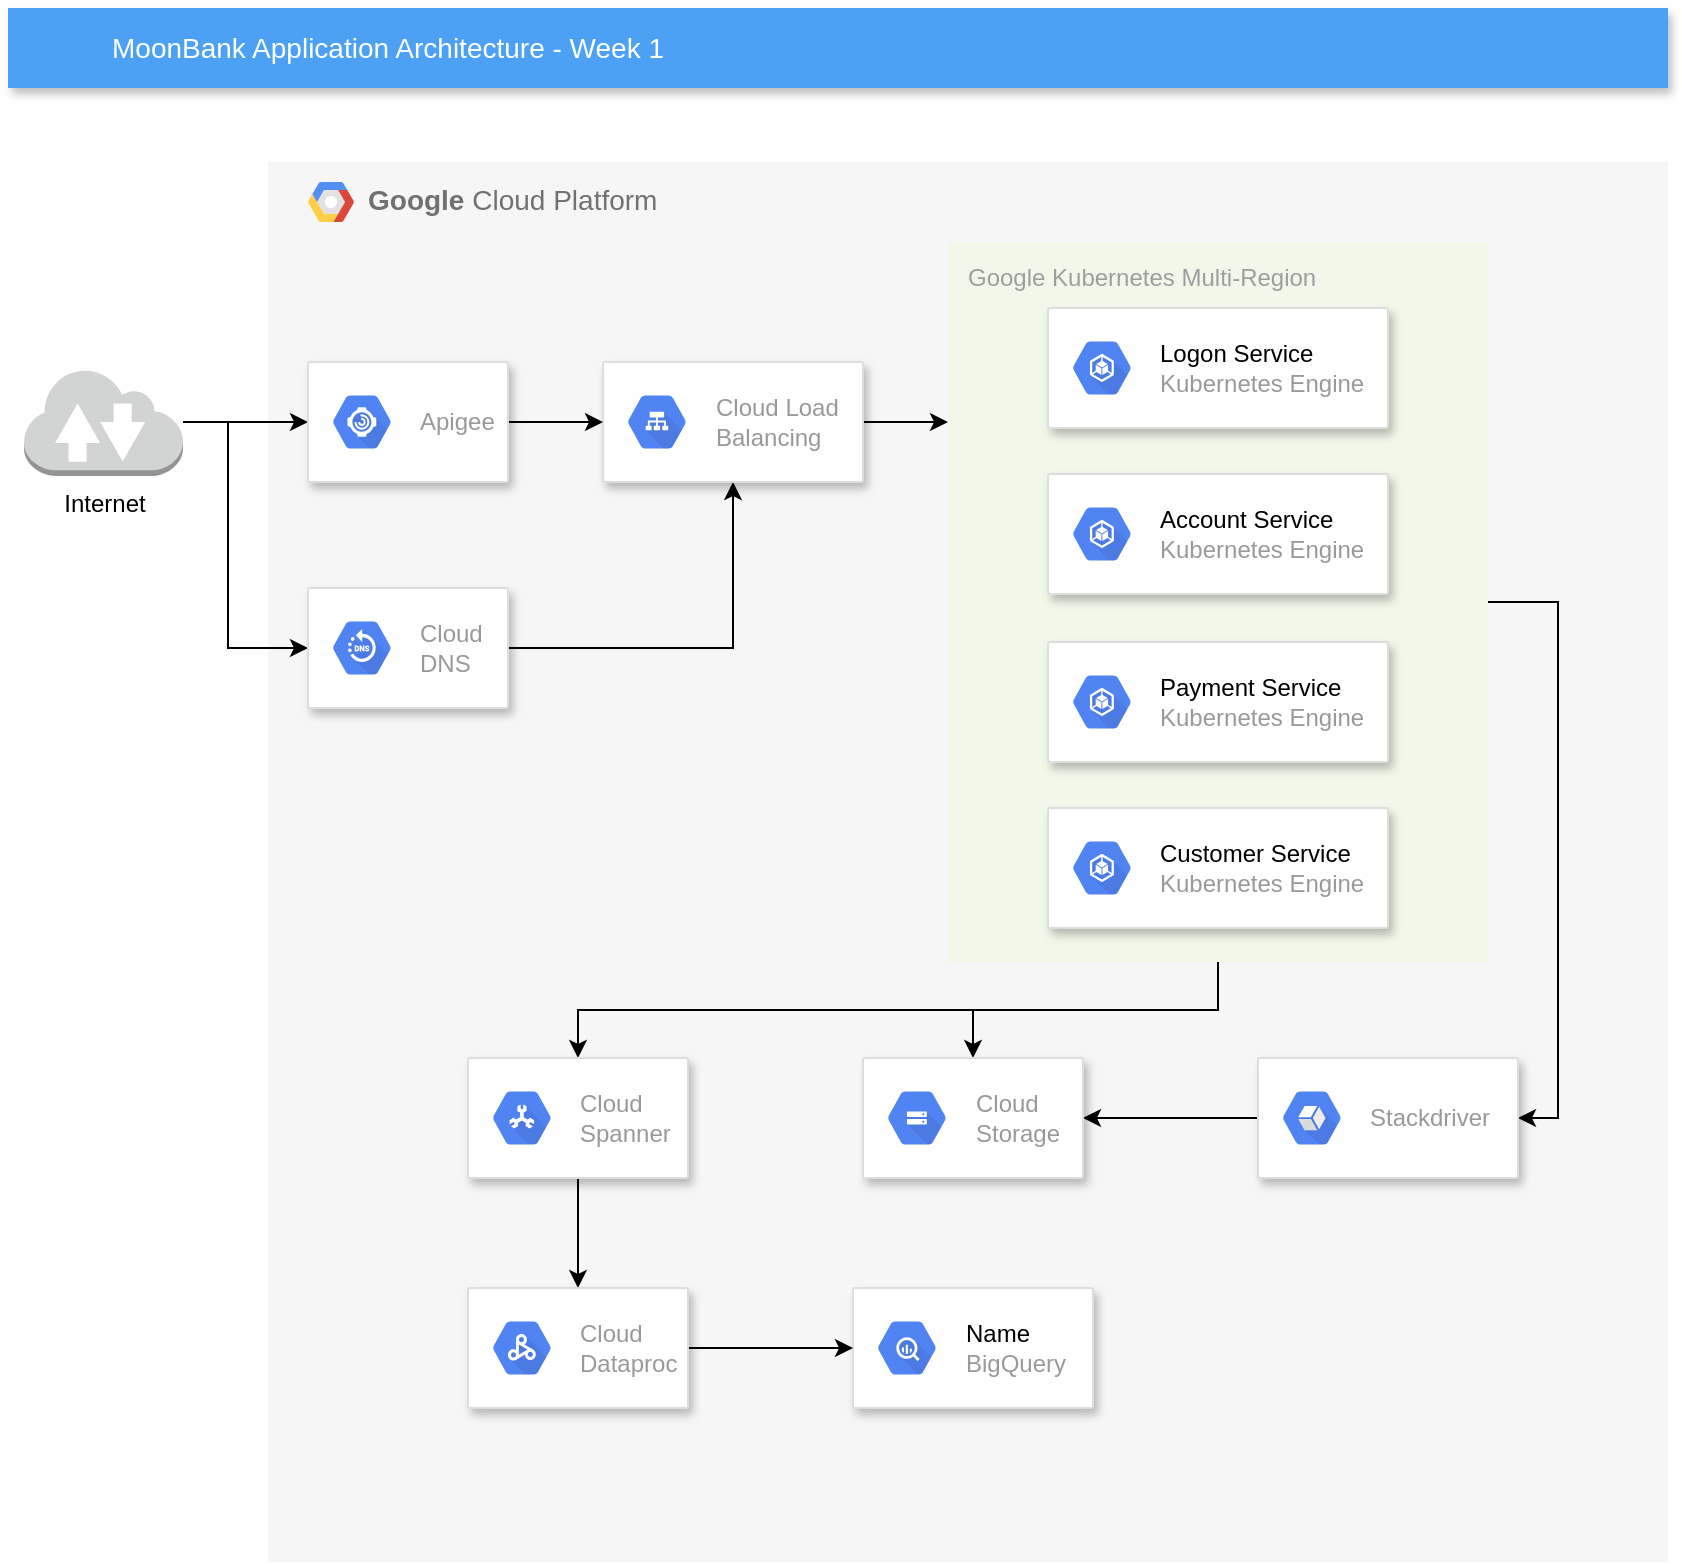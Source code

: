 <mxfile version="12.1.4" type="device" pages="1"><diagram id="f106602c-feb2-e66a-4537-3a34d633f6aa" name="Page-1"><mxGraphModel dx="946" dy="461" grid="1" gridSize="10" guides="1" tooltips="1" connect="1" arrows="1" fold="1" page="1" pageScale="1" pageWidth="1169" pageHeight="827" background="#ffffff" math="0" shadow="0"><root><mxCell id="0"/><mxCell id="1" parent="0"/><mxCell id="14" value="&lt;b&gt;Google &lt;/b&gt;Cloud Platform" style="fillColor=#F6F6F6;strokeColor=none;shadow=0;gradientColor=none;fontSize=14;align=left;spacing=10;fontColor=#717171;9E9E9E;verticalAlign=top;spacingTop=-4;fontStyle=0;spacingLeft=40;html=1;" parent="1" vertex="1"><mxGeometry x="170" y="117" width="700" height="700" as="geometry"/></mxCell><mxCell id="15" value="" style="shape=mxgraph.gcp2.google_cloud_platform;fillColor=#F6F6F6;strokeColor=none;shadow=0;gradientColor=none;" parent="14" vertex="1"><mxGeometry width="23" height="20" relative="1" as="geometry"><mxPoint x="20" y="10" as="offset"/></mxGeometry></mxCell><mxCell id="PqHYhwdCTJpwxQFAI0Tw-59" style="edgeStyle=orthogonalEdgeStyle;rounded=0;orthogonalLoop=1;jettySize=auto;html=1;exitX=0.5;exitY=1;exitDx=0;exitDy=0;exitPerimeter=0;entryX=0.5;entryY=0;entryDx=0;entryDy=0;" edge="1" parent="14" source="PqHYhwdCTJpwxQFAI0Tw-51" target="PqHYhwdCTJpwxQFAI0Tw-53"><mxGeometry relative="1" as="geometry"/></mxCell><mxCell id="PqHYhwdCTJpwxQFAI0Tw-60" style="edgeStyle=orthogonalEdgeStyle;rounded=0;orthogonalLoop=1;jettySize=auto;html=1;exitX=0.5;exitY=1;exitDx=0;exitDy=0;exitPerimeter=0;entryX=0.5;entryY=0;entryDx=0;entryDy=0;" edge="1" parent="14" source="PqHYhwdCTJpwxQFAI0Tw-51" target="PqHYhwdCTJpwxQFAI0Tw-57"><mxGeometry relative="1" as="geometry"/></mxCell><mxCell id="PqHYhwdCTJpwxQFAI0Tw-61" style="edgeStyle=orthogonalEdgeStyle;rounded=0;orthogonalLoop=1;jettySize=auto;html=1;exitX=1;exitY=0.5;exitDx=0;exitDy=0;exitPerimeter=0;entryX=1;entryY=0.5;entryDx=0;entryDy=0;" edge="1" parent="14" source="PqHYhwdCTJpwxQFAI0Tw-51" target="PqHYhwdCTJpwxQFAI0Tw-55"><mxGeometry relative="1" as="geometry"/></mxCell><mxCell id="PqHYhwdCTJpwxQFAI0Tw-51" value="Google Kubernetes Multi-Region" style="points=[[0,0,0],[0.25,0,0],[0.5,0,0],[0.75,0,0],[1,0,0],[1,0.25,0],[1,0.5,0],[1,0.75,0],[1,1,0],[0.75,1,0],[0.5,1,0],[0.25,1,0],[0,1,0],[0,0.75,0],[0,0.5,0],[0,0.25,0]];rounded=1;absoluteArcSize=1;arcSize=2;html=1;strokeColor=none;gradientColor=none;shadow=0;dashed=0;fontSize=12;fontColor=#9E9E9E;align=left;verticalAlign=top;spacing=10;spacingTop=-4;fillColor=#F1F8E9;" vertex="1" parent="14"><mxGeometry x="340" y="40" width="270" height="360" as="geometry"/></mxCell><mxCell id="PqHYhwdCTJpwxQFAI0Tw-67" style="edgeStyle=orthogonalEdgeStyle;rounded=0;orthogonalLoop=1;jettySize=auto;html=1;exitX=0.5;exitY=1;exitDx=0;exitDy=0;" edge="1" parent="14" source="PqHYhwdCTJpwxQFAI0Tw-53" target="PqHYhwdCTJpwxQFAI0Tw-65"><mxGeometry relative="1" as="geometry"/></mxCell><mxCell id="PqHYhwdCTJpwxQFAI0Tw-53" value="" style="strokeColor=#dddddd;fillColor=#ffffff;shadow=1;strokeWidth=1;rounded=1;absoluteArcSize=1;arcSize=2;" vertex="1" parent="14"><mxGeometry x="100" y="448" width="110" height="60" as="geometry"/></mxCell><mxCell id="PqHYhwdCTJpwxQFAI0Tw-54" value="Cloud&#10;Spanner" style="dashed=0;connectable=0;html=1;fillColor=#5184F3;strokeColor=none;shape=mxgraph.gcp2.hexIcon;prIcon=cloud_spanner;part=1;labelPosition=right;verticalLabelPosition=middle;align=left;verticalAlign=middle;spacingLeft=5;fontColor=#999999;fontSize=12;" vertex="1" parent="PqHYhwdCTJpwxQFAI0Tw-53"><mxGeometry y="0.5" width="44" height="39" relative="1" as="geometry"><mxPoint x="5" y="-19.5" as="offset"/></mxGeometry></mxCell><mxCell id="PqHYhwdCTJpwxQFAI0Tw-62" style="edgeStyle=orthogonalEdgeStyle;rounded=0;orthogonalLoop=1;jettySize=auto;html=1;exitX=0;exitY=0.5;exitDx=0;exitDy=0;entryX=1;entryY=0.5;entryDx=0;entryDy=0;" edge="1" parent="14" source="PqHYhwdCTJpwxQFAI0Tw-55" target="PqHYhwdCTJpwxQFAI0Tw-57"><mxGeometry relative="1" as="geometry"/></mxCell><mxCell id="PqHYhwdCTJpwxQFAI0Tw-55" value="" style="strokeColor=#dddddd;fillColor=#ffffff;shadow=1;strokeWidth=1;rounded=1;absoluteArcSize=1;arcSize=2;" vertex="1" parent="14"><mxGeometry x="495" y="448" width="130" height="60" as="geometry"/></mxCell><mxCell id="PqHYhwdCTJpwxQFAI0Tw-56" value="Stackdriver" style="dashed=0;connectable=0;html=1;fillColor=#5184F3;strokeColor=none;shape=mxgraph.gcp2.hexIcon;prIcon=stackdriver;part=1;labelPosition=right;verticalLabelPosition=middle;align=left;verticalAlign=middle;spacingLeft=5;fontColor=#999999;fontSize=12;" vertex="1" parent="PqHYhwdCTJpwxQFAI0Tw-55"><mxGeometry y="0.5" width="44" height="39" relative="1" as="geometry"><mxPoint x="5" y="-19.5" as="offset"/></mxGeometry></mxCell><mxCell id="PqHYhwdCTJpwxQFAI0Tw-57" value="" style="strokeColor=#dddddd;fillColor=#ffffff;shadow=1;strokeWidth=1;rounded=1;absoluteArcSize=1;arcSize=2;" vertex="1" parent="14"><mxGeometry x="297.5" y="448" width="110" height="60" as="geometry"/></mxCell><mxCell id="PqHYhwdCTJpwxQFAI0Tw-58" value="Cloud&#10;Storage" style="dashed=0;connectable=0;html=1;fillColor=#5184F3;strokeColor=none;shape=mxgraph.gcp2.hexIcon;prIcon=cloud_storage;part=1;labelPosition=right;verticalLabelPosition=middle;align=left;verticalAlign=middle;spacingLeft=5;fontColor=#999999;fontSize=12;" vertex="1" parent="PqHYhwdCTJpwxQFAI0Tw-57"><mxGeometry y="0.5" width="44" height="39" relative="1" as="geometry"><mxPoint x="5" y="-19.5" as="offset"/></mxGeometry></mxCell><mxCell id="PqHYhwdCTJpwxQFAI0Tw-63" value="" style="strokeColor=#dddddd;fillColor=#ffffff;shadow=1;strokeWidth=1;rounded=1;absoluteArcSize=1;arcSize=2;" vertex="1" parent="14"><mxGeometry x="292.5" y="563" width="120" height="60" as="geometry"/></mxCell><mxCell id="PqHYhwdCTJpwxQFAI0Tw-64" value="&lt;font color=&quot;#000000&quot;&gt;Name&lt;/font&gt;&lt;br&gt;BigQuery" style="dashed=0;connectable=0;html=1;fillColor=#5184F3;strokeColor=none;shape=mxgraph.gcp2.hexIcon;prIcon=bigquery;part=1;labelPosition=right;verticalLabelPosition=middle;align=left;verticalAlign=middle;spacingLeft=5;fontColor=#999999;fontSize=12;" vertex="1" parent="PqHYhwdCTJpwxQFAI0Tw-63"><mxGeometry y="0.5" width="44" height="39" relative="1" as="geometry"><mxPoint x="5" y="-19.5" as="offset"/></mxGeometry></mxCell><mxCell id="PqHYhwdCTJpwxQFAI0Tw-68" style="edgeStyle=orthogonalEdgeStyle;rounded=0;orthogonalLoop=1;jettySize=auto;html=1;exitX=1;exitY=0.5;exitDx=0;exitDy=0;" edge="1" parent="14" source="PqHYhwdCTJpwxQFAI0Tw-65" target="PqHYhwdCTJpwxQFAI0Tw-63"><mxGeometry relative="1" as="geometry"/></mxCell><mxCell id="PqHYhwdCTJpwxQFAI0Tw-65" value="" style="strokeColor=#dddddd;fillColor=#ffffff;shadow=1;strokeWidth=1;rounded=1;absoluteArcSize=1;arcSize=2;" vertex="1" parent="14"><mxGeometry x="100" y="563" width="110" height="60" as="geometry"/></mxCell><mxCell id="PqHYhwdCTJpwxQFAI0Tw-66" value="Cloud&#10;Dataproc" style="dashed=0;connectable=0;html=1;fillColor=#5184F3;strokeColor=none;shape=mxgraph.gcp2.hexIcon;prIcon=cloud_dataproc;part=1;labelPosition=right;verticalLabelPosition=middle;align=left;verticalAlign=middle;spacingLeft=5;fontColor=#999999;fontSize=12;" vertex="1" parent="PqHYhwdCTJpwxQFAI0Tw-65"><mxGeometry y="0.5" width="44" height="39" relative="1" as="geometry"><mxPoint x="5" y="-19.5" as="offset"/></mxGeometry></mxCell><mxCell id="2" value="MoonBank Application Architecture - Week 1" style="fillColor=#4DA1F5;strokeColor=none;shadow=1;gradientColor=none;fontSize=14;align=left;spacingLeft=50;fontColor=#ffffff;html=1;" parent="1" vertex="1"><mxGeometry x="40" y="40" width="830" height="40" as="geometry"/></mxCell><mxCell id="PqHYhwdCTJpwxQFAI0Tw-46" style="edgeStyle=orthogonalEdgeStyle;rounded=0;orthogonalLoop=1;jettySize=auto;html=1;entryX=0;entryY=0.5;entryDx=0;entryDy=0;" edge="1" parent="1" source="PqHYhwdCTJpwxQFAI0Tw-27" target="PqHYhwdCTJpwxQFAI0Tw-37"><mxGeometry relative="1" as="geometry"/></mxCell><mxCell id="PqHYhwdCTJpwxQFAI0Tw-48" style="edgeStyle=orthogonalEdgeStyle;rounded=0;orthogonalLoop=1;jettySize=auto;html=1;entryX=0;entryY=0.5;entryDx=0;entryDy=0;" edge="1" parent="1" source="PqHYhwdCTJpwxQFAI0Tw-27" target="PqHYhwdCTJpwxQFAI0Tw-33"><mxGeometry relative="1" as="geometry"><Array as="points"><mxPoint x="150" y="247"/><mxPoint x="150" y="360"/></Array></mxGeometry></mxCell><mxCell id="PqHYhwdCTJpwxQFAI0Tw-27" value="Internet" style="outlineConnect=0;dashed=0;verticalLabelPosition=bottom;verticalAlign=top;align=center;html=1;shape=mxgraph.aws3.internet_2;fillColor=#D2D3D3;gradientColor=none;" vertex="1" parent="1"><mxGeometry x="48" y="220" width="79.5" height="54" as="geometry"/></mxCell><mxCell id="PqHYhwdCTJpwxQFAI0Tw-29" value="" style="strokeColor=#dddddd;fillColor=#ffffff;shadow=1;strokeWidth=1;rounded=1;absoluteArcSize=1;arcSize=2;" vertex="1" parent="1"><mxGeometry x="560" y="190" width="170" height="60" as="geometry"/></mxCell><mxCell id="PqHYhwdCTJpwxQFAI0Tw-30" value="&lt;font color=&quot;#000000&quot;&gt;Logon Service&lt;/font&gt;&lt;br&gt;Kubernetes Engine" style="dashed=0;connectable=0;html=1;fillColor=#5184F3;strokeColor=none;shape=mxgraph.gcp2.hexIcon;prIcon=container_engine;part=1;labelPosition=right;verticalLabelPosition=middle;align=left;verticalAlign=middle;spacingLeft=5;fontColor=#999999;fontSize=12;" vertex="1" parent="PqHYhwdCTJpwxQFAI0Tw-29"><mxGeometry y="0.5" width="44" height="39" relative="1" as="geometry"><mxPoint x="5" y="-19.5" as="offset"/></mxGeometry></mxCell><mxCell id="PqHYhwdCTJpwxQFAI0Tw-50" style="edgeStyle=orthogonalEdgeStyle;rounded=0;orthogonalLoop=1;jettySize=auto;html=1;exitX=1;exitY=0.5;exitDx=0;exitDy=0;entryX=0.5;entryY=1;entryDx=0;entryDy=0;" edge="1" parent="1" source="PqHYhwdCTJpwxQFAI0Tw-33" target="PqHYhwdCTJpwxQFAI0Tw-35"><mxGeometry relative="1" as="geometry"/></mxCell><mxCell id="PqHYhwdCTJpwxQFAI0Tw-33" value="" style="strokeColor=#dddddd;fillColor=#ffffff;shadow=1;strokeWidth=1;rounded=1;absoluteArcSize=1;arcSize=2;" vertex="1" parent="1"><mxGeometry x="190" y="330" width="100" height="60" as="geometry"/></mxCell><mxCell id="PqHYhwdCTJpwxQFAI0Tw-34" value="Cloud &#10;DNS" style="dashed=0;connectable=0;html=1;fillColor=#5184F3;strokeColor=none;shape=mxgraph.gcp2.hexIcon;prIcon=cloud_dns;part=1;labelPosition=right;verticalLabelPosition=middle;align=left;verticalAlign=middle;spacingLeft=5;fontColor=#999999;fontSize=12;" vertex="1" parent="PqHYhwdCTJpwxQFAI0Tw-33"><mxGeometry y="0.5" width="44" height="39" relative="1" as="geometry"><mxPoint x="5" y="-19.5" as="offset"/></mxGeometry></mxCell><mxCell id="PqHYhwdCTJpwxQFAI0Tw-52" style="edgeStyle=orthogonalEdgeStyle;rounded=0;orthogonalLoop=1;jettySize=auto;html=1;entryX=0;entryY=0.25;entryDx=0;entryDy=0;entryPerimeter=0;" edge="1" parent="1" source="PqHYhwdCTJpwxQFAI0Tw-35" target="PqHYhwdCTJpwxQFAI0Tw-51"><mxGeometry relative="1" as="geometry"/></mxCell><mxCell id="PqHYhwdCTJpwxQFAI0Tw-35" value="" style="strokeColor=#dddddd;fillColor=#ffffff;shadow=1;strokeWidth=1;rounded=1;absoluteArcSize=1;arcSize=2;" vertex="1" parent="1"><mxGeometry x="337.5" y="217" width="130" height="60" as="geometry"/></mxCell><mxCell id="PqHYhwdCTJpwxQFAI0Tw-36" value="Cloud Load&#10;Balancing" style="dashed=0;connectable=0;html=1;fillColor=#5184F3;strokeColor=none;shape=mxgraph.gcp2.hexIcon;prIcon=cloud_load_balancing;part=1;labelPosition=right;verticalLabelPosition=middle;align=left;verticalAlign=middle;spacingLeft=5;fontColor=#999999;fontSize=12;" vertex="1" parent="PqHYhwdCTJpwxQFAI0Tw-35"><mxGeometry y="0.5" width="44" height="39" relative="1" as="geometry"><mxPoint x="5" y="-19.5" as="offset"/></mxGeometry></mxCell><mxCell id="PqHYhwdCTJpwxQFAI0Tw-49" style="edgeStyle=orthogonalEdgeStyle;rounded=0;orthogonalLoop=1;jettySize=auto;html=1;exitX=1;exitY=0.5;exitDx=0;exitDy=0;" edge="1" parent="1" source="PqHYhwdCTJpwxQFAI0Tw-37" target="PqHYhwdCTJpwxQFAI0Tw-35"><mxGeometry relative="1" as="geometry"/></mxCell><mxCell id="PqHYhwdCTJpwxQFAI0Tw-37" value="" style="strokeColor=#dddddd;fillColor=#ffffff;shadow=1;strokeWidth=1;rounded=1;absoluteArcSize=1;arcSize=2;" vertex="1" parent="1"><mxGeometry x="190" y="217" width="100" height="60" as="geometry"/></mxCell><mxCell id="PqHYhwdCTJpwxQFAI0Tw-38" value="Apigee" style="dashed=0;connectable=0;html=1;fillColor=#5184F3;strokeColor=none;shape=mxgraph.gcp2.hexIcon;prIcon=apigee_sense;part=1;labelPosition=right;verticalLabelPosition=middle;align=left;verticalAlign=middle;spacingLeft=5;fontColor=#999999;fontSize=12;" vertex="1" parent="PqHYhwdCTJpwxQFAI0Tw-37"><mxGeometry y="0.5" width="44" height="39" relative="1" as="geometry"><mxPoint x="5" y="-19.5" as="offset"/></mxGeometry></mxCell><mxCell id="PqHYhwdCTJpwxQFAI0Tw-40" value="" style="strokeColor=#dddddd;fillColor=#ffffff;shadow=1;strokeWidth=1;rounded=1;absoluteArcSize=1;arcSize=2;" vertex="1" parent="1"><mxGeometry x="560" y="273" width="170" height="60" as="geometry"/></mxCell><mxCell id="PqHYhwdCTJpwxQFAI0Tw-41" value="&lt;font color=&quot;#000000&quot;&gt;Account Service&lt;/font&gt;&lt;br&gt;Kubernetes Engine" style="dashed=0;connectable=0;html=1;fillColor=#5184F3;strokeColor=none;shape=mxgraph.gcp2.hexIcon;prIcon=container_engine;part=1;labelPosition=right;verticalLabelPosition=middle;align=left;verticalAlign=middle;spacingLeft=5;fontColor=#999999;fontSize=12;" vertex="1" parent="PqHYhwdCTJpwxQFAI0Tw-40"><mxGeometry y="0.5" width="44" height="39" relative="1" as="geometry"><mxPoint x="5" y="-19.5" as="offset"/></mxGeometry></mxCell><mxCell id="PqHYhwdCTJpwxQFAI0Tw-42" value="" style="strokeColor=#dddddd;fillColor=#ffffff;shadow=1;strokeWidth=1;rounded=1;absoluteArcSize=1;arcSize=2;" vertex="1" parent="1"><mxGeometry x="560" y="357" width="170" height="60" as="geometry"/></mxCell><mxCell id="PqHYhwdCTJpwxQFAI0Tw-43" value="&lt;font color=&quot;#000000&quot;&gt;Payment Service&lt;/font&gt;&lt;br&gt;Kubernetes Engine" style="dashed=0;connectable=0;html=1;fillColor=#5184F3;strokeColor=none;shape=mxgraph.gcp2.hexIcon;prIcon=container_engine;part=1;labelPosition=right;verticalLabelPosition=middle;align=left;verticalAlign=middle;spacingLeft=5;fontColor=#999999;fontSize=12;" vertex="1" parent="PqHYhwdCTJpwxQFAI0Tw-42"><mxGeometry y="0.5" width="44" height="39" relative="1" as="geometry"><mxPoint x="5" y="-19.5" as="offset"/></mxGeometry></mxCell><mxCell id="PqHYhwdCTJpwxQFAI0Tw-44" value="" style="strokeColor=#dddddd;fillColor=#ffffff;shadow=1;strokeWidth=1;rounded=1;absoluteArcSize=1;arcSize=2;" vertex="1" parent="1"><mxGeometry x="560" y="440" width="170" height="60" as="geometry"/></mxCell><mxCell id="PqHYhwdCTJpwxQFAI0Tw-45" value="&lt;font color=&quot;#000000&quot;&gt;Customer Service&lt;/font&gt;&lt;br&gt;Kubernetes Engine" style="dashed=0;connectable=0;html=1;fillColor=#5184F3;strokeColor=none;shape=mxgraph.gcp2.hexIcon;prIcon=container_engine;part=1;labelPosition=right;verticalLabelPosition=middle;align=left;verticalAlign=middle;spacingLeft=5;fontColor=#999999;fontSize=12;" vertex="1" parent="PqHYhwdCTJpwxQFAI0Tw-44"><mxGeometry y="0.5" width="44" height="39" relative="1" as="geometry"><mxPoint x="5" y="-19.5" as="offset"/></mxGeometry></mxCell></root></mxGraphModel></diagram></mxfile>